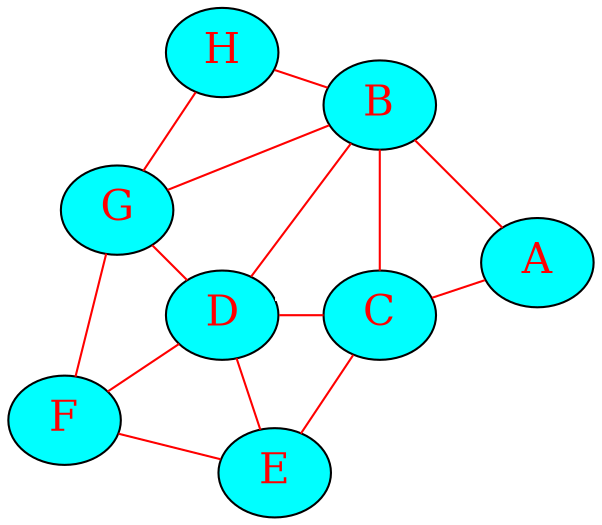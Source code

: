 graph {
	node [style="filled", fillcolor="aqua", fontsize="20", fontcolor="red"];
	edge [fontsize="24", fontcolor="white", color="red"];
	layout=neato;
	splines=true;
	overlap=false;

A [pos="10,5!"];
B [pos="7,8!"];
C [pos="7,4!"];
D [pos="4,4!"];
E [pos="5,1!"];
F [pos="1,2!"];
G [pos="2,6!"];
H [pos="4,9!"];

H--B [label="2"];
B--A [label="1"];
A--C [label="4"];
C--E [label="3"];
E--F [label="1"];
F--G [label="6"];
H--G [label="14"];
B--G [label="4"];
D--G [label="1"];
D--F [label="3"];
D--E [label="1"];
D--C [label="1"];
D--B [label="9"];
B--C [label="2"];
}

